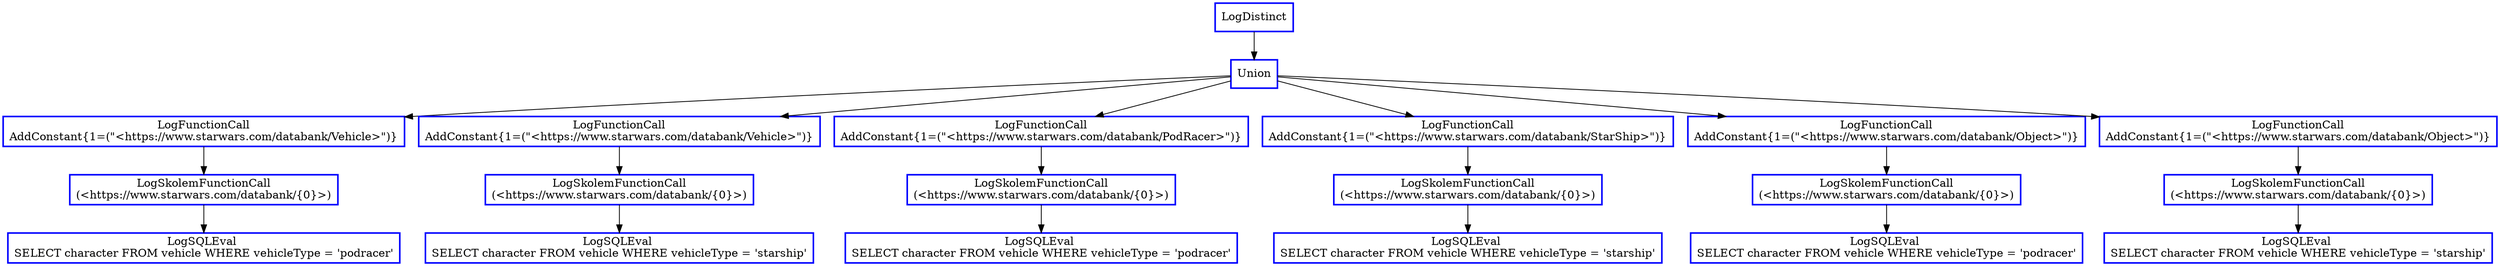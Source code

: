 digraph  g{
node [shape=rectangle, color=black, fontcolor=black, style=bold]
0 [label="LogDistinct" , color = blue] ; 
1 [label="Union", color = blue] ; 
0 -> 1 ; 
2 [label="LogFunctionCall
AddConstant{1=(\"<https://www.starwars.com/databank/Vehicle>\")}" , color = blue] ; 
1 -> 2 ; 
3 [label="LogSkolemFunctionCall
(<https://www.starwars.com/databank/{0}>)" , color = blue] ; 
2 -> 3 ; 
4 [label="LogSQLEval 
SELECT character FROM vehicle WHERE vehicleType = 'podracer'", color = blue] ; 
3 -> 4 ; 
6 [label="LogFunctionCall
AddConstant{1=(\"<https://www.starwars.com/databank/Vehicle>\")}" , color = blue] ; 
1 -> 6 ; 
7 [label="LogSkolemFunctionCall
(<https://www.starwars.com/databank/{0}>)" , color = blue] ; 
6 -> 7 ; 
8 [label="LogSQLEval 
SELECT character FROM vehicle WHERE vehicleType = 'starship'", color = blue] ; 
7 -> 8 ; 
10 [label="LogFunctionCall
AddConstant{1=(\"<https://www.starwars.com/databank/PodRacer>\")}" , color = blue] ; 
1 -> 10 ; 
11 [label="LogSkolemFunctionCall
(<https://www.starwars.com/databank/{0}>)" , color = blue] ; 
10 -> 11 ; 
12 [label="LogSQLEval 
SELECT character FROM vehicle WHERE vehicleType = 'podracer'", color = blue] ; 
11 -> 12 ; 
14 [label="LogFunctionCall
AddConstant{1=(\"<https://www.starwars.com/databank/StarShip>\")}" , color = blue] ; 
1 -> 14 ; 
15 [label="LogSkolemFunctionCall
(<https://www.starwars.com/databank/{0}>)" , color = blue] ; 
14 -> 15 ; 
16 [label="LogSQLEval 
SELECT character FROM vehicle WHERE vehicleType = 'starship'", color = blue] ; 
15 -> 16 ; 
18 [label="LogFunctionCall
AddConstant{1=(\"<https://www.starwars.com/databank/Object>\")}" , color = blue] ; 
1 -> 18 ; 
19 [label="LogSkolemFunctionCall
(<https://www.starwars.com/databank/{0}>)" , color = blue] ; 
18 -> 19 ; 
20 [label="LogSQLEval 
SELECT character FROM vehicle WHERE vehicleType = 'podracer'", color = blue] ; 
19 -> 20 ; 
22 [label="LogFunctionCall
AddConstant{1=(\"<https://www.starwars.com/databank/Object>\")}" , color = blue] ; 
1 -> 22 ; 
23 [label="LogSkolemFunctionCall
(<https://www.starwars.com/databank/{0}>)" , color = blue] ; 
22 -> 23 ; 
24 [label="LogSQLEval 
SELECT character FROM vehicle WHERE vehicleType = 'starship'", color = blue] ; 
23 -> 24 ; 
}


